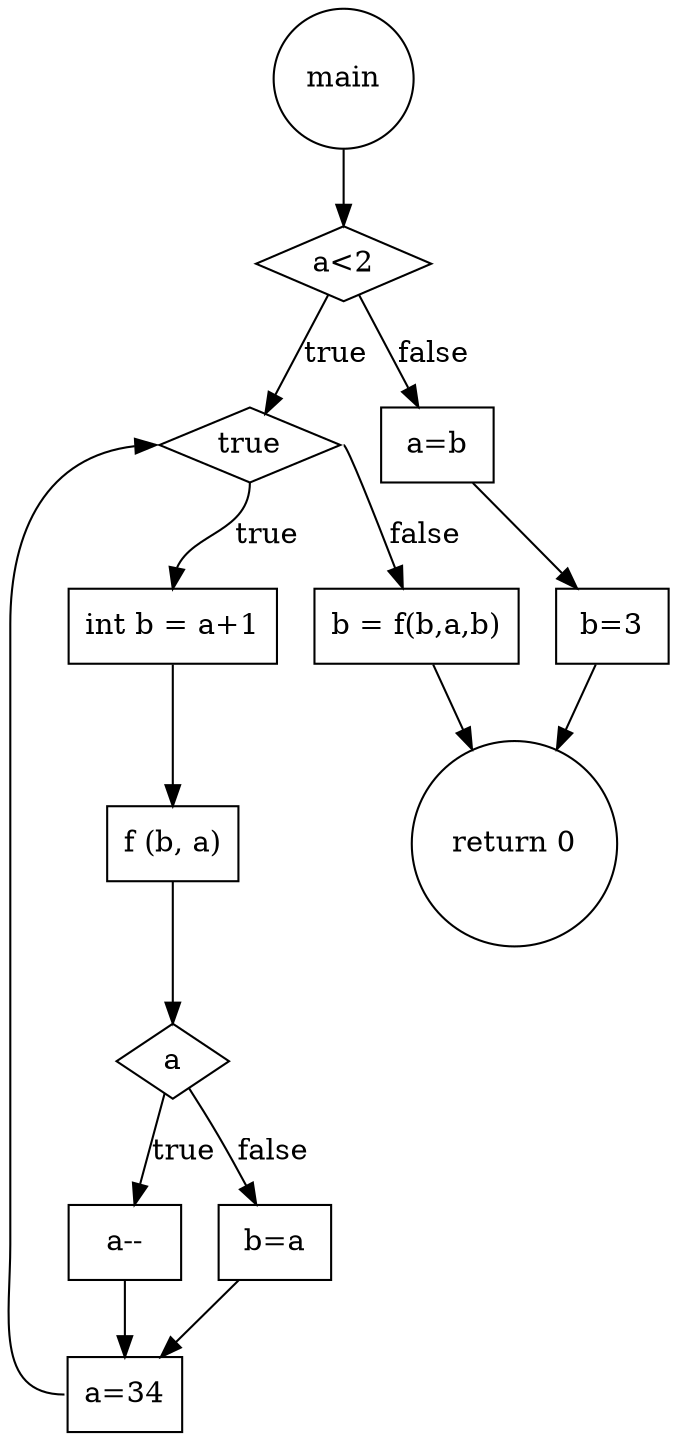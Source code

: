 digraph {
node [shape=circle]
0->1
0[label = "main"]3->4
3[label = "int b = a+1", shape = "rectangle"]
4->5
4[label = "f (b, a)", shape = "rectangle"]
     6[label = "a--", shape = "rectangle"]
5->6[label="true"]
5[label = "a",  shape = "diamond"]7->8
7[label = "b=a", shape = "rectangle"]
5->7[label="false"]
6->8
     8[label = "a=34", shape = "rectangle"]
2:s->3:n[label=true]
2[label = "true", shape=diamond]8:w->2:w
2[label = "true"]2:e->9[label = false]
      9[label = "b = f(b,a,b)", shape = "rectangle"]
1->2[label="true"]
1[label = "a<2",  shape = "diamond"]10->11
10[label = "a=b", shape = "rectangle"]
11->12
11[label = "b=3", shape = "rectangle"]
1->10[label="false"]
9->12
12[label = "return 0", shape = "circle"]
}